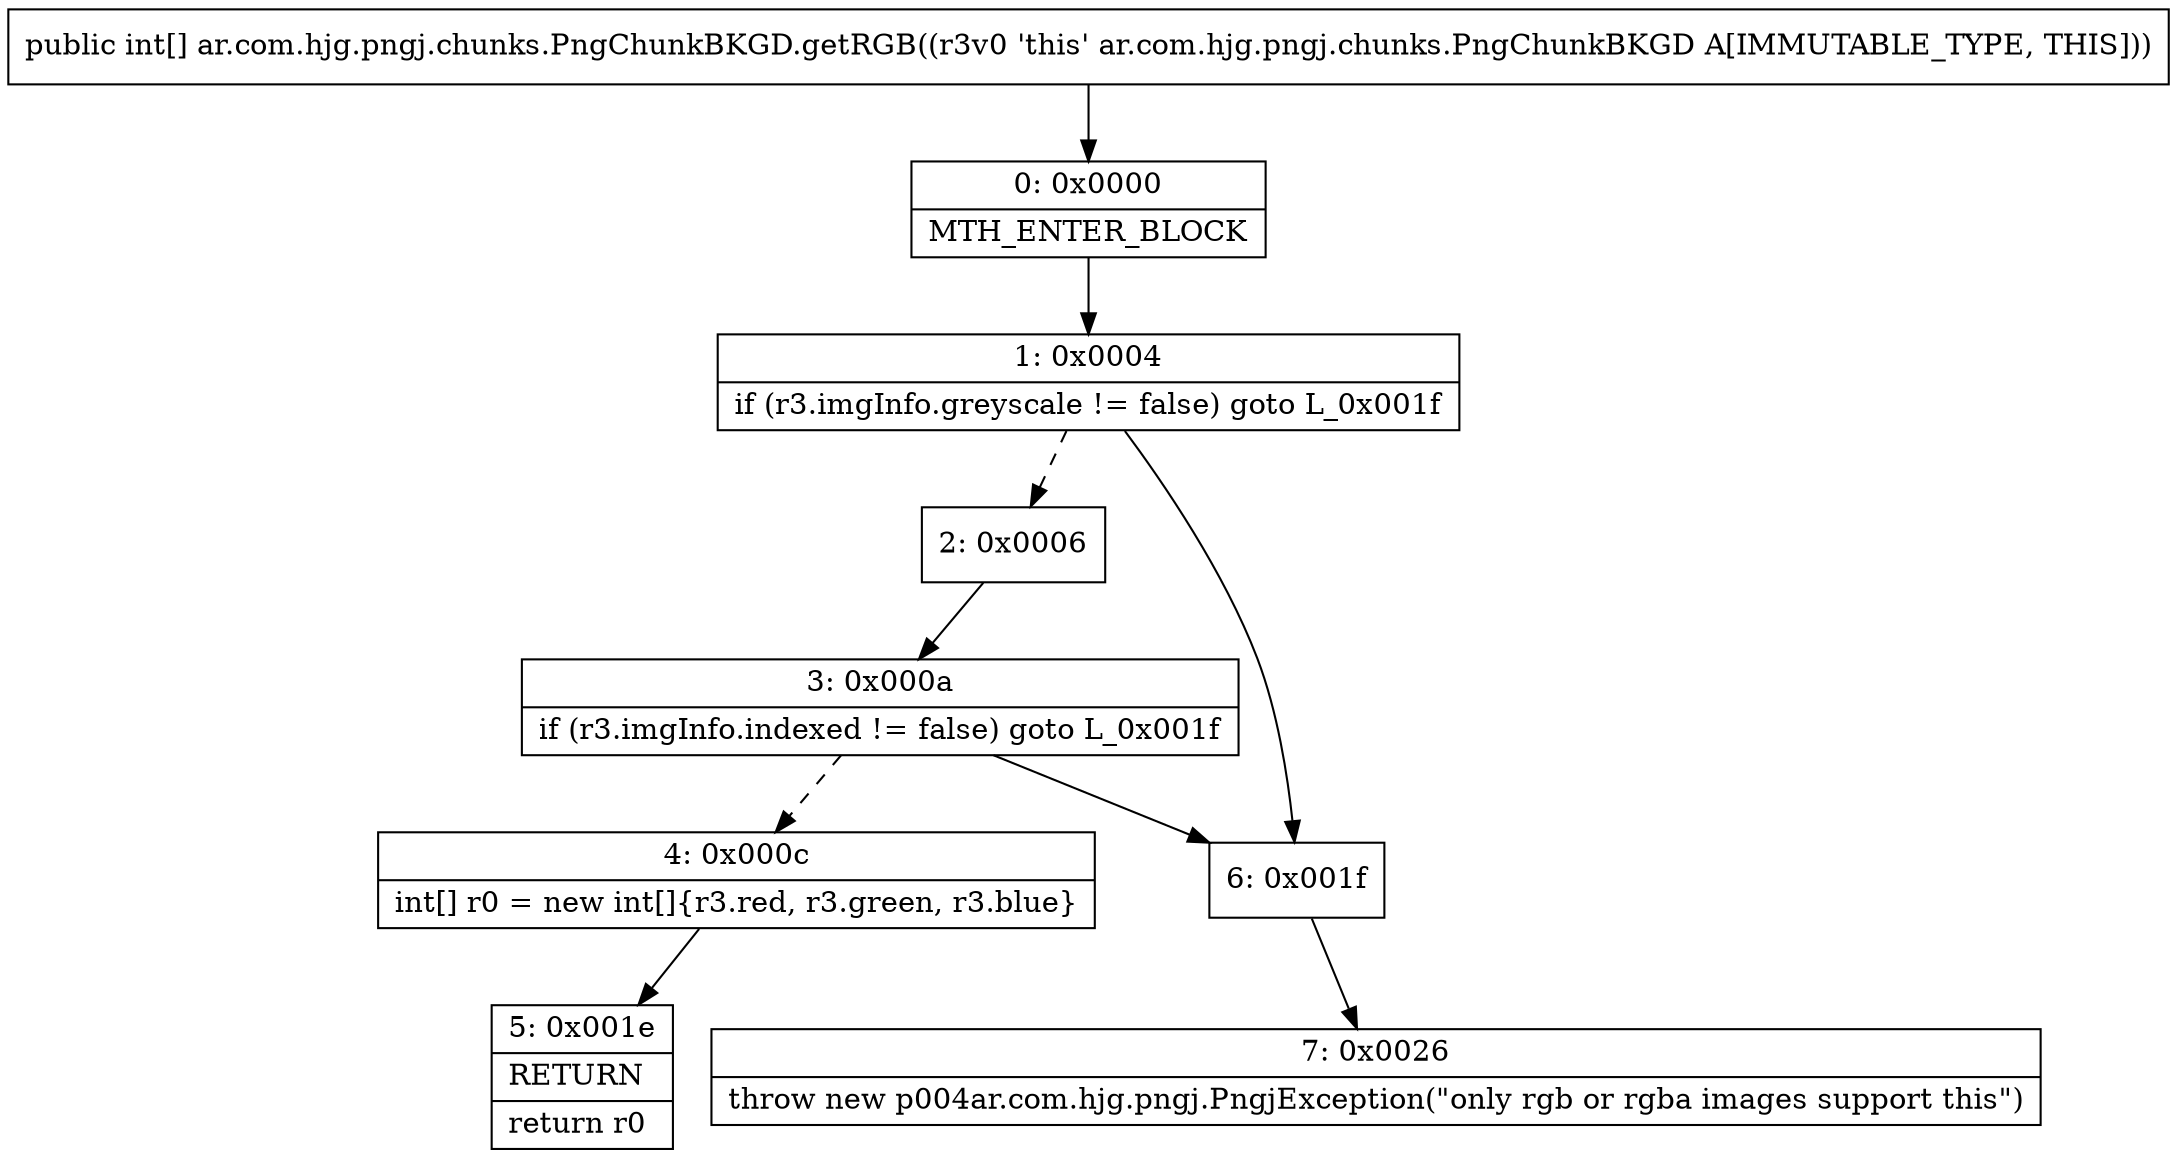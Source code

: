 digraph "CFG forar.com.hjg.pngj.chunks.PngChunkBKGD.getRGB()[I" {
Node_0 [shape=record,label="{0\:\ 0x0000|MTH_ENTER_BLOCK\l}"];
Node_1 [shape=record,label="{1\:\ 0x0004|if (r3.imgInfo.greyscale != false) goto L_0x001f\l}"];
Node_2 [shape=record,label="{2\:\ 0x0006}"];
Node_3 [shape=record,label="{3\:\ 0x000a|if (r3.imgInfo.indexed != false) goto L_0x001f\l}"];
Node_4 [shape=record,label="{4\:\ 0x000c|int[] r0 = new int[]\{r3.red, r3.green, r3.blue\}\l}"];
Node_5 [shape=record,label="{5\:\ 0x001e|RETURN\l|return r0\l}"];
Node_6 [shape=record,label="{6\:\ 0x001f}"];
Node_7 [shape=record,label="{7\:\ 0x0026|throw new p004ar.com.hjg.pngj.PngjException(\"only rgb or rgba images support this\")\l}"];
MethodNode[shape=record,label="{public int[] ar.com.hjg.pngj.chunks.PngChunkBKGD.getRGB((r3v0 'this' ar.com.hjg.pngj.chunks.PngChunkBKGD A[IMMUTABLE_TYPE, THIS])) }"];
MethodNode -> Node_0;
Node_0 -> Node_1;
Node_1 -> Node_2[style=dashed];
Node_1 -> Node_6;
Node_2 -> Node_3;
Node_3 -> Node_4[style=dashed];
Node_3 -> Node_6;
Node_4 -> Node_5;
Node_6 -> Node_7;
}

